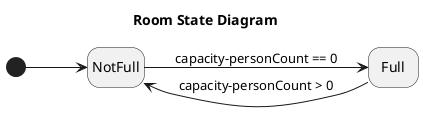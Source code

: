 @startuml room
title Room State Diagram
hide empty description
left to right direction

[*] --> NotFull
NotFull --> Full : capacity-personCount == 0
Full --> NotFull : capacity-personCount > 0 
@enduml
